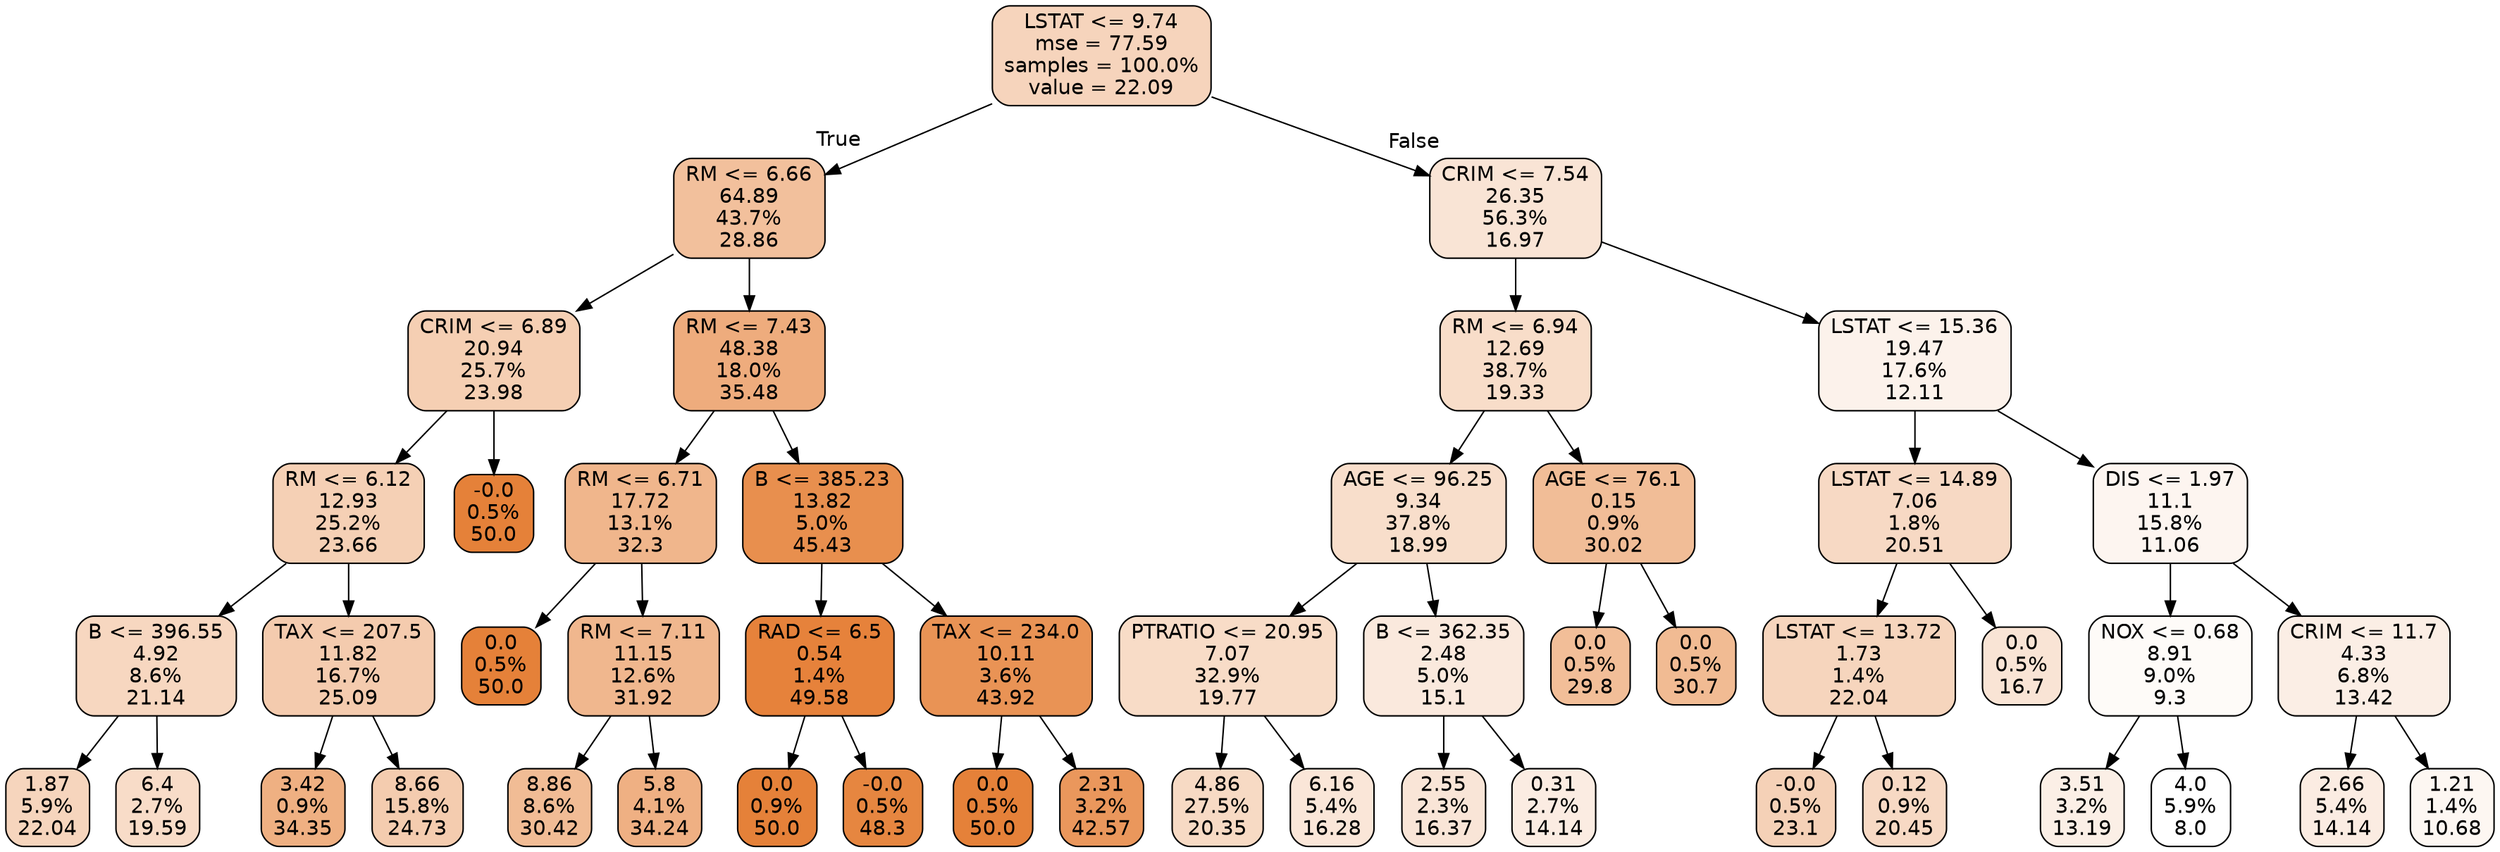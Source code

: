digraph Tree {
node [shape=box, style="filled, rounded", color="black", fontname=helvetica] ;
edge [fontname=helvetica] ;
0 [label="LSTAT <= 9.74\nmse = 77.59\nsamples = 100.0%\nvalue = 22.09", fillcolor="#e5813956"] ;
1 [label="RM <= 6.66\n64.89\n43.7%\n28.86", fillcolor="#e581397f"] ;
0 -> 1 [labeldistance=2.5, labelangle=45, headlabel="True"] ;
2 [label="CRIM <= 6.89\n20.94\n25.7%\n23.98", fillcolor="#e5813961"] ;
1 -> 2 ;
3 [label="RM <= 6.12\n12.93\n25.2%\n23.66", fillcolor="#e581395f"] ;
2 -> 3 ;
4 [label="B <= 396.55\n4.92\n8.6%\n21.14", fillcolor="#e5813950"] ;
3 -> 4 ;
5 [label="1.87\n5.9%\n22.04", fillcolor="#e5813955"] ;
4 -> 5 ;
6 [label="6.4\n2.7%\n19.59", fillcolor="#e5813946"] ;
4 -> 6 ;
7 [label="TAX <= 207.5\n11.82\n16.7%\n25.09", fillcolor="#e5813968"] ;
3 -> 7 ;
8 [label="3.42\n0.9%\n34.35", fillcolor="#e58139a0"] ;
7 -> 8 ;
9 [label="8.66\n15.8%\n24.73", fillcolor="#e5813966"] ;
7 -> 9 ;
10 [label="-0.0\n0.5%\n50.0", fillcolor="#e58139ff"] ;
2 -> 10 ;
11 [label="RM <= 7.43\n48.38\n18.0%\n35.48", fillcolor="#e58139a7"] ;
1 -> 11 ;
12 [label="RM <= 6.71\n17.72\n13.1%\n32.3", fillcolor="#e5813994"] ;
11 -> 12 ;
13 [label="0.0\n0.5%\n50.0", fillcolor="#e58139ff"] ;
12 -> 13 ;
14 [label="RM <= 7.11\n11.15\n12.6%\n31.92", fillcolor="#e5813991"] ;
12 -> 14 ;
15 [label="8.86\n8.6%\n30.42", fillcolor="#e5813988"] ;
14 -> 15 ;
16 [label="5.8\n4.1%\n34.24", fillcolor="#e581399f"] ;
14 -> 16 ;
17 [label="B <= 385.23\n13.82\n5.0%\n45.43", fillcolor="#e58139e3"] ;
11 -> 17 ;
18 [label="RAD <= 6.5\n0.54\n1.4%\n49.58", fillcolor="#e58139fc"] ;
17 -> 18 ;
19 [label="0.0\n0.9%\n50.0", fillcolor="#e58139ff"] ;
18 -> 19 ;
20 [label="-0.0\n0.5%\n48.3", fillcolor="#e58139f5"] ;
18 -> 20 ;
21 [label="TAX <= 234.0\n10.11\n3.6%\n43.92", fillcolor="#e58139da"] ;
17 -> 21 ;
22 [label="0.0\n0.5%\n50.0", fillcolor="#e58139ff"] ;
21 -> 22 ;
23 [label="2.31\n3.2%\n42.57", fillcolor="#e58139d2"] ;
21 -> 23 ;
24 [label="CRIM <= 7.54\n26.35\n56.3%\n16.97", fillcolor="#e5813936"] ;
0 -> 24 [labeldistance=2.5, labelangle=-45, headlabel="False"] ;
25 [label="RM <= 6.94\n12.69\n38.7%\n19.33", fillcolor="#e5813945"] ;
24 -> 25 ;
26 [label="AGE <= 96.25\n9.34\n37.8%\n18.99", fillcolor="#e5813943"] ;
25 -> 26 ;
27 [label="PTRATIO <= 20.95\n7.07\n32.9%\n19.77", fillcolor="#e5813947"] ;
26 -> 27 ;
28 [label="4.86\n27.5%\n20.35", fillcolor="#e581394b"] ;
27 -> 28 ;
29 [label="6.16\n5.4%\n16.28", fillcolor="#e5813932"] ;
27 -> 29 ;
30 [label="B <= 362.35\n2.48\n5.0%\n15.1", fillcolor="#e581392b"] ;
26 -> 30 ;
31 [label="2.55\n2.3%\n16.37", fillcolor="#e5813933"] ;
30 -> 31 ;
32 [label="0.31\n2.7%\n14.14", fillcolor="#e5813925"] ;
30 -> 32 ;
33 [label="AGE <= 76.1\n0.15\n0.9%\n30.02", fillcolor="#e5813986"] ;
25 -> 33 ;
34 [label="0.0\n0.5%\n29.8", fillcolor="#e5813984"] ;
33 -> 34 ;
35 [label="0.0\n0.5%\n30.7", fillcolor="#e581398a"] ;
33 -> 35 ;
36 [label="LSTAT <= 15.36\n19.47\n17.6%\n12.11", fillcolor="#e5813919"] ;
24 -> 36 ;
37 [label="LSTAT <= 14.89\n7.06\n1.8%\n20.51", fillcolor="#e581394c"] ;
36 -> 37 ;
38 [label="LSTAT <= 13.72\n1.73\n1.4%\n22.04", fillcolor="#e5813955"] ;
37 -> 38 ;
39 [label="-0.0\n0.5%\n23.1", fillcolor="#e581395c"] ;
38 -> 39 ;
40 [label="0.12\n0.9%\n20.45", fillcolor="#e581394c"] ;
38 -> 40 ;
41 [label="0.0\n0.5%\n16.7", fillcolor="#e5813935"] ;
37 -> 41 ;
42 [label="DIS <= 1.97\n11.1\n15.8%\n11.06", fillcolor="#e5813913"] ;
36 -> 42 ;
43 [label="NOX <= 0.68\n8.91\n9.0%\n9.3", fillcolor="#e5813908"] ;
42 -> 43 ;
44 [label="3.51\n3.2%\n13.19", fillcolor="#e581391f"] ;
43 -> 44 ;
45 [label="4.0\n5.9%\n8.0", fillcolor="#e5813900"] ;
43 -> 45 ;
46 [label="CRIM <= 11.7\n4.33\n6.8%\n13.42", fillcolor="#e5813921"] ;
42 -> 46 ;
47 [label="2.66\n5.4%\n14.14", fillcolor="#e5813925"] ;
46 -> 47 ;
48 [label="1.21\n1.4%\n10.68", fillcolor="#e5813910"] ;
46 -> 48 ;
}